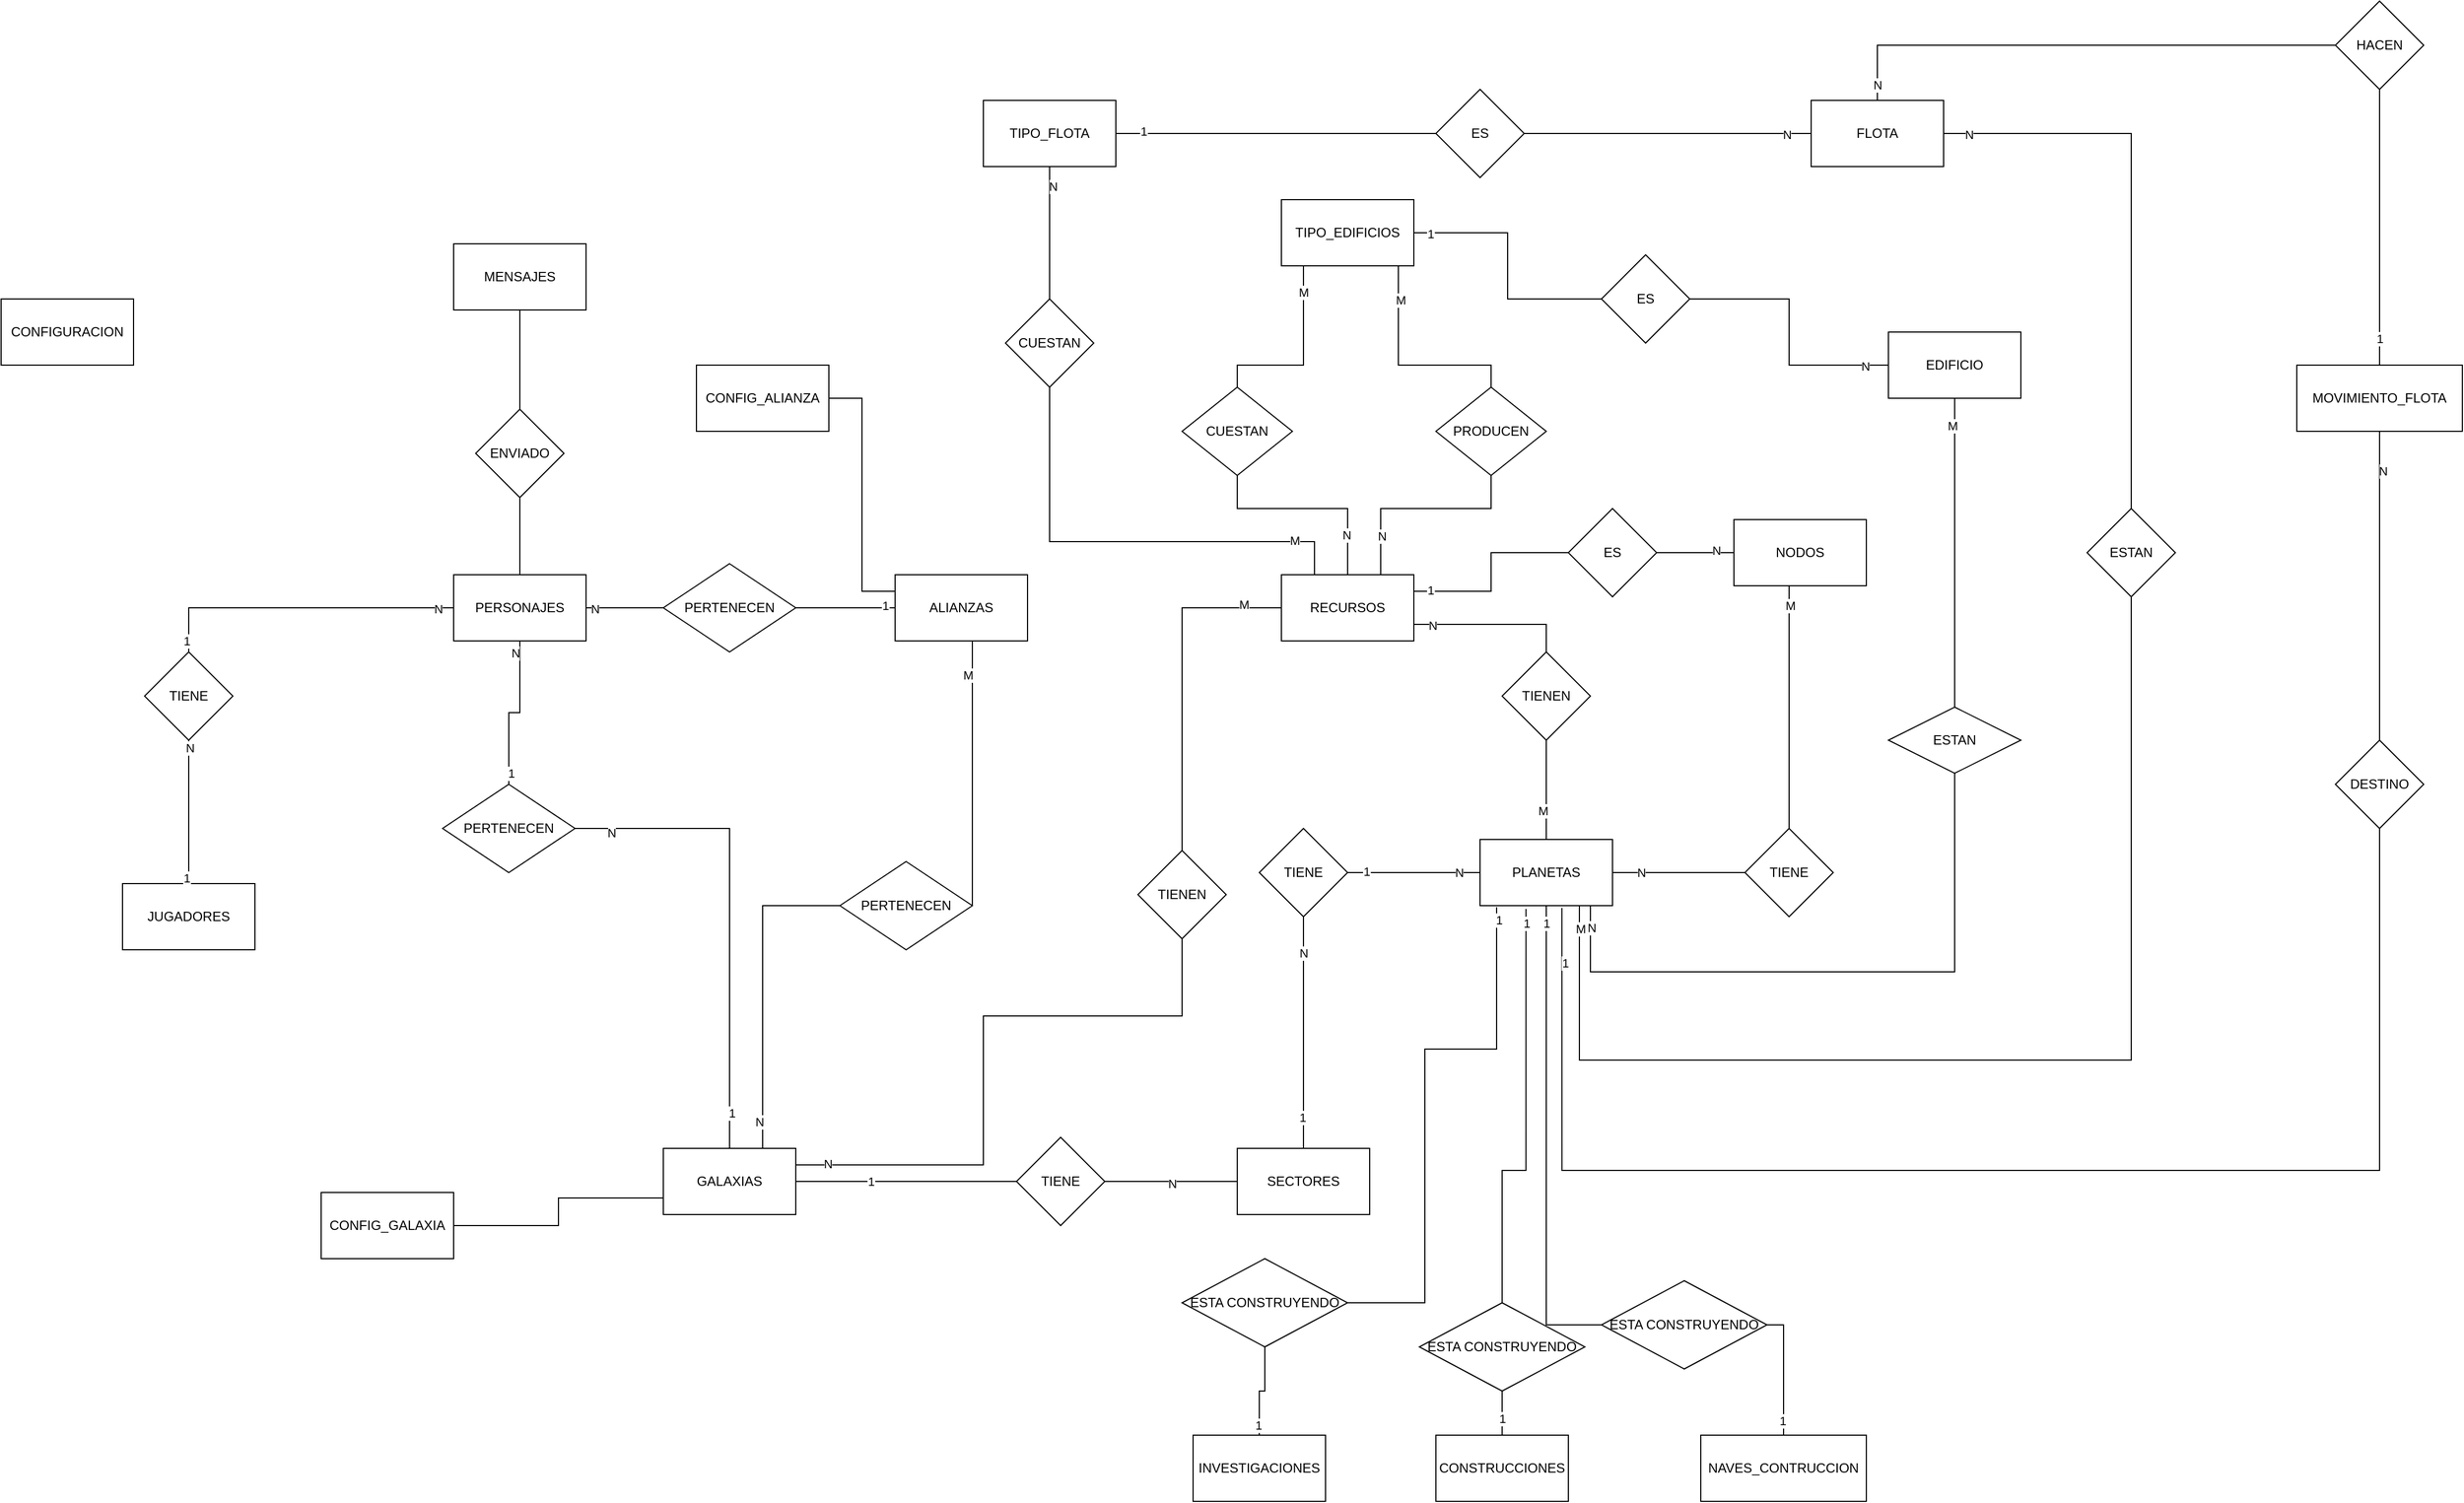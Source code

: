 <mxfile>
    <diagram id="THhVSTRgjEzpeDyun63p" name="Page-1">
        <mxGraphModel dx="1670" dy="1636" grid="1" gridSize="10" guides="1" tooltips="1" connect="1" arrows="1" fold="1" page="1" pageScale="1" pageWidth="827" pageHeight="1169" math="0" shadow="0">
            <root>
                <mxCell id="0"/>
                <mxCell id="1" parent="0"/>
                <mxCell id="2" style="edgeStyle=orthogonalEdgeStyle;rounded=0;orthogonalLoop=1;jettySize=auto;html=1;endArrow=none;endFill=0;" edge="1" parent="1" source="5" target="23">
                    <mxGeometry relative="1" as="geometry"/>
                </mxCell>
                <mxCell id="3" value="1" style="edgeLabel;html=1;align=center;verticalAlign=middle;resizable=0;points=[];" vertex="1" connectable="0" parent="2">
                    <mxGeometry x="-0.662" relative="1" as="geometry">
                        <mxPoint as="offset"/>
                    </mxGeometry>
                </mxCell>
                <mxCell id="4" value="N" style="edgeLabel;html=1;align=center;verticalAlign=middle;resizable=0;points=[];" vertex="1" connectable="0" parent="2">
                    <mxGeometry x="0.705" y="-2" relative="1" as="geometry">
                        <mxPoint as="offset"/>
                    </mxGeometry>
                </mxCell>
                <mxCell id="5" value="GALAXIAS" style="rounded=0;whiteSpace=wrap;html=1;" vertex="1" parent="1">
                    <mxGeometry y="610" width="120" height="60" as="geometry"/>
                </mxCell>
                <mxCell id="6" value="JUGADORES" style="rounded=0;whiteSpace=wrap;html=1;" vertex="1" parent="1">
                    <mxGeometry x="-490" y="370" width="120" height="60" as="geometry"/>
                </mxCell>
                <mxCell id="7" style="edgeStyle=orthogonalEdgeStyle;rounded=0;orthogonalLoop=1;jettySize=auto;html=1;entryX=0.5;entryY=0;entryDx=0;entryDy=0;endArrow=none;endFill=0;" edge="1" parent="1" source="105" target="6">
                    <mxGeometry relative="1" as="geometry"/>
                </mxCell>
                <mxCell id="8" value="1" style="edgeLabel;html=1;align=center;verticalAlign=middle;resizable=0;points=[];" vertex="1" connectable="0" parent="7">
                    <mxGeometry x="0.926" y="-2" relative="1" as="geometry">
                        <mxPoint as="offset"/>
                    </mxGeometry>
                </mxCell>
                <mxCell id="9" value="N" style="edgeLabel;html=1;align=center;verticalAlign=middle;resizable=0;points=[];" vertex="1" connectable="0" parent="7">
                    <mxGeometry x="-0.898" y="1" relative="1" as="geometry">
                        <mxPoint as="offset"/>
                    </mxGeometry>
                </mxCell>
                <mxCell id="10" style="edgeStyle=orthogonalEdgeStyle;rounded=0;orthogonalLoop=1;jettySize=auto;html=1;endArrow=none;endFill=0;" edge="1" parent="1" source="51" target="5">
                    <mxGeometry relative="1" as="geometry"/>
                </mxCell>
                <mxCell id="11" value="N" style="edgeLabel;html=1;align=center;verticalAlign=middle;resizable=0;points=[];" vertex="1" connectable="0" parent="10">
                    <mxGeometry x="-0.848" y="-4" relative="1" as="geometry">
                        <mxPoint as="offset"/>
                    </mxGeometry>
                </mxCell>
                <mxCell id="12" value="1" style="edgeLabel;html=1;align=center;verticalAlign=middle;resizable=0;points=[];" vertex="1" connectable="0" parent="10">
                    <mxGeometry x="0.848" y="2" relative="1" as="geometry">
                        <mxPoint as="offset"/>
                    </mxGeometry>
                </mxCell>
                <mxCell id="13" style="edgeStyle=orthogonalEdgeStyle;rounded=0;orthogonalLoop=1;jettySize=auto;html=1;entryX=0;entryY=0.5;entryDx=0;entryDy=0;endArrow=none;endFill=0;exitX=1;exitY=0.5;exitDx=0;exitDy=0;" edge="1" parent="1" source="57" target="19">
                    <mxGeometry relative="1" as="geometry">
                        <mxPoint x="230.0" y="120" as="sourcePoint"/>
                    </mxGeometry>
                </mxCell>
                <mxCell id="14" value="1" style="edgeLabel;html=1;align=center;verticalAlign=middle;resizable=0;points=[];" vertex="1" connectable="0" parent="13">
                    <mxGeometry x="0.787" y="2" relative="1" as="geometry">
                        <mxPoint as="offset"/>
                    </mxGeometry>
                </mxCell>
                <mxCell id="15" value="PERSONAJES" style="rounded=0;whiteSpace=wrap;html=1;" vertex="1" parent="1">
                    <mxGeometry x="-190" y="90" width="120" height="60" as="geometry"/>
                </mxCell>
                <mxCell id="16" style="edgeStyle=orthogonalEdgeStyle;rounded=0;orthogonalLoop=1;jettySize=auto;html=1;exitX=0.575;exitY=1;exitDx=0;exitDy=0;entryX=0.75;entryY=0;entryDx=0;entryDy=0;endArrow=none;endFill=0;exitPerimeter=0;" edge="1" parent="1" source="19" target="5">
                    <mxGeometry relative="1" as="geometry">
                        <Array as="points">
                            <mxPoint x="280" y="150"/>
                            <mxPoint x="280" y="390"/>
                            <mxPoint x="90" y="390"/>
                        </Array>
                    </mxGeometry>
                </mxCell>
                <mxCell id="17" value="N" style="edgeLabel;html=1;align=center;verticalAlign=middle;resizable=0;points=[];" vertex="1" connectable="0" parent="16">
                    <mxGeometry x="0.926" y="-3" relative="1" as="geometry">
                        <mxPoint as="offset"/>
                    </mxGeometry>
                </mxCell>
                <mxCell id="18" value="M" style="edgeLabel;html=1;align=center;verticalAlign=middle;resizable=0;points=[];" vertex="1" connectable="0" parent="16">
                    <mxGeometry x="-0.902" y="-4" relative="1" as="geometry">
                        <mxPoint as="offset"/>
                    </mxGeometry>
                </mxCell>
                <mxCell id="19" value="ALIANZAS" style="rounded=0;whiteSpace=wrap;html=1;" vertex="1" parent="1">
                    <mxGeometry x="210" y="90" width="120" height="60" as="geometry"/>
                </mxCell>
                <mxCell id="20" style="edgeStyle=orthogonalEdgeStyle;rounded=0;orthogonalLoop=1;jettySize=auto;html=1;endArrow=none;endFill=0;entryX=0;entryY=0.5;entryDx=0;entryDy=0;" edge="1" parent="1" source="101" target="26">
                    <mxGeometry relative="1" as="geometry"/>
                </mxCell>
                <mxCell id="21" value="1" style="edgeLabel;html=1;align=center;verticalAlign=middle;resizable=0;points=[];" vertex="1" connectable="0" parent="20">
                    <mxGeometry x="-0.729" y="1" relative="1" as="geometry">
                        <mxPoint as="offset"/>
                    </mxGeometry>
                </mxCell>
                <mxCell id="22" value="N" style="edgeLabel;html=1;align=center;verticalAlign=middle;resizable=0;points=[];" vertex="1" connectable="0" parent="20">
                    <mxGeometry x="0.686" relative="1" as="geometry">
                        <mxPoint as="offset"/>
                    </mxGeometry>
                </mxCell>
                <mxCell id="23" value="SECTORES" style="rounded=0;whiteSpace=wrap;html=1;" vertex="1" parent="1">
                    <mxGeometry x="520" y="610" width="120" height="60" as="geometry"/>
                </mxCell>
                <mxCell id="24" style="edgeStyle=orthogonalEdgeStyle;rounded=0;orthogonalLoop=1;jettySize=auto;html=1;entryX=0.5;entryY=1;entryDx=0;entryDy=0;endArrow=none;endFill=0;" edge="1" parent="1" target="78">
                    <mxGeometry relative="1" as="geometry">
                        <mxPoint x="840" y="390" as="sourcePoint"/>
                        <Array as="points">
                            <mxPoint x="840" y="450"/>
                            <mxPoint x="1170" y="450"/>
                        </Array>
                    </mxGeometry>
                </mxCell>
                <mxCell id="25" value="N" style="edgeLabel;html=1;align=center;verticalAlign=middle;resizable=0;points=[];" vertex="1" connectable="0" parent="24">
                    <mxGeometry x="-0.931" y="1" relative="1" as="geometry">
                        <mxPoint as="offset"/>
                    </mxGeometry>
                </mxCell>
                <mxCell id="26" value="PLANETAS" style="rounded=0;whiteSpace=wrap;html=1;" vertex="1" parent="1">
                    <mxGeometry x="740" y="330" width="120" height="60" as="geometry"/>
                </mxCell>
                <mxCell id="27" style="edgeStyle=orthogonalEdgeStyle;rounded=0;orthogonalLoop=1;jettySize=auto;html=1;endArrow=none;endFill=0;entryX=1;entryY=0.25;entryDx=0;entryDy=0;" edge="1" parent="1" source="33" target="5">
                    <mxGeometry relative="1" as="geometry">
                        <mxPoint x="480" y="310" as="targetPoint"/>
                        <Array as="points">
                            <mxPoint x="470" y="120"/>
                            <mxPoint x="470" y="490"/>
                            <mxPoint x="290" y="490"/>
                            <mxPoint x="290" y="625"/>
                        </Array>
                    </mxGeometry>
                </mxCell>
                <mxCell id="28" value="N" style="edgeLabel;html=1;align=center;verticalAlign=middle;resizable=0;points=[];" vertex="1" connectable="0" parent="27">
                    <mxGeometry x="0.939" y="-1" relative="1" as="geometry">
                        <mxPoint as="offset"/>
                    </mxGeometry>
                </mxCell>
                <mxCell id="29" value="M" style="edgeLabel;html=1;align=center;verticalAlign=middle;resizable=0;points=[];" vertex="1" connectable="0" parent="27">
                    <mxGeometry x="-0.927" y="-3" relative="1" as="geometry">
                        <mxPoint as="offset"/>
                    </mxGeometry>
                </mxCell>
                <mxCell id="30" style="edgeStyle=orthogonalEdgeStyle;rounded=0;orthogonalLoop=1;jettySize=auto;html=1;entryX=0.5;entryY=0;entryDx=0;entryDy=0;endArrow=none;endFill=0;exitX=1;exitY=0.75;exitDx=0;exitDy=0;" edge="1" parent="1" source="33" target="26">
                    <mxGeometry relative="1" as="geometry"/>
                </mxCell>
                <mxCell id="31" value="N" style="edgeLabel;html=1;align=center;verticalAlign=middle;resizable=0;points=[];" vertex="1" connectable="0" parent="30">
                    <mxGeometry x="-0.896" y="-1" relative="1" as="geometry">
                        <mxPoint as="offset"/>
                    </mxGeometry>
                </mxCell>
                <mxCell id="32" value="M" style="edgeLabel;html=1;align=center;verticalAlign=middle;resizable=0;points=[];" vertex="1" connectable="0" parent="30">
                    <mxGeometry x="0.835" y="-3" relative="1" as="geometry">
                        <mxPoint as="offset"/>
                    </mxGeometry>
                </mxCell>
                <mxCell id="33" value="RECURSOS" style="rounded=0;whiteSpace=wrap;html=1;" vertex="1" parent="1">
                    <mxGeometry x="560" y="90" width="120" height="60" as="geometry"/>
                </mxCell>
                <mxCell id="34" style="edgeStyle=orthogonalEdgeStyle;rounded=0;orthogonalLoop=1;jettySize=auto;html=1;exitX=0.25;exitY=1;exitDx=0;exitDy=0;entryX=0.5;entryY=0;entryDx=0;entryDy=0;endArrow=none;endFill=0;" edge="1" parent="1" source="40" target="33">
                    <mxGeometry relative="1" as="geometry">
                        <Array as="points">
                            <mxPoint x="580" y="-190"/>
                            <mxPoint x="580" y="-100"/>
                            <mxPoint x="520" y="-100"/>
                            <mxPoint x="520" y="30"/>
                            <mxPoint x="620" y="30"/>
                        </Array>
                    </mxGeometry>
                </mxCell>
                <mxCell id="35" value="N" style="edgeLabel;html=1;align=center;verticalAlign=middle;resizable=0;points=[];" vertex="1" connectable="0" parent="34">
                    <mxGeometry x="0.837" y="-1" relative="1" as="geometry">
                        <mxPoint as="offset"/>
                    </mxGeometry>
                </mxCell>
                <mxCell id="36" value="M" style="edgeLabel;html=1;align=center;verticalAlign=middle;resizable=0;points=[];" vertex="1" connectable="0" parent="34">
                    <mxGeometry x="-0.852" relative="1" as="geometry">
                        <mxPoint as="offset"/>
                    </mxGeometry>
                </mxCell>
                <mxCell id="37" style="edgeStyle=orthogonalEdgeStyle;rounded=0;orthogonalLoop=1;jettySize=auto;html=1;entryX=0.75;entryY=0;entryDx=0;entryDy=0;endArrow=none;endFill=0;" edge="1" parent="1" target="33">
                    <mxGeometry relative="1" as="geometry">
                        <mxPoint x="666" y="-190" as="sourcePoint"/>
                        <Array as="points">
                            <mxPoint x="666" y="-100"/>
                            <mxPoint x="750" y="-100"/>
                            <mxPoint x="750" y="30"/>
                            <mxPoint x="650" y="30"/>
                        </Array>
                    </mxGeometry>
                </mxCell>
                <mxCell id="38" value="N" style="edgeLabel;html=1;align=center;verticalAlign=middle;resizable=0;points=[];" vertex="1" connectable="0" parent="37">
                    <mxGeometry x="0.847" y="1" relative="1" as="geometry">
                        <mxPoint as="offset"/>
                    </mxGeometry>
                </mxCell>
                <mxCell id="39" value="M" style="edgeLabel;html=1;align=center;verticalAlign=middle;resizable=0;points=[];" vertex="1" connectable="0" parent="37">
                    <mxGeometry x="-0.82" y="2" relative="1" as="geometry">
                        <mxPoint y="-11.75" as="offset"/>
                    </mxGeometry>
                </mxCell>
                <mxCell id="40" value="TIPO_EDIFICIOS" style="rounded=0;whiteSpace=wrap;html=1;" vertex="1" parent="1">
                    <mxGeometry x="560" y="-250" width="120" height="60" as="geometry"/>
                </mxCell>
                <mxCell id="41" style="edgeStyle=orthogonalEdgeStyle;rounded=0;orthogonalLoop=1;jettySize=auto;html=1;entryX=0.5;entryY=0;entryDx=0;entryDy=0;endArrow=none;endFill=0;" edge="1" parent="1" source="45" target="84">
                    <mxGeometry relative="1" as="geometry"/>
                </mxCell>
                <mxCell id="42" value="N" style="edgeLabel;html=1;align=center;verticalAlign=middle;resizable=0;points=[];" vertex="1" connectable="0" parent="41">
                    <mxGeometry x="-0.704" y="3" relative="1" as="geometry">
                        <mxPoint as="offset"/>
                    </mxGeometry>
                </mxCell>
                <mxCell id="43" style="edgeStyle=orthogonalEdgeStyle;rounded=0;orthogonalLoop=1;jettySize=auto;html=1;entryX=0;entryY=0.5;entryDx=0;entryDy=0;endArrow=none;endFill=0;" edge="1" parent="1" source="45" target="91">
                    <mxGeometry relative="1" as="geometry"/>
                </mxCell>
                <mxCell id="44" value="1" style="edgeLabel;html=1;align=center;verticalAlign=middle;resizable=0;points=[];" vertex="1" connectable="0" parent="43">
                    <mxGeometry x="-0.834" y="2" relative="1" as="geometry">
                        <mxPoint x="1" as="offset"/>
                    </mxGeometry>
                </mxCell>
                <mxCell id="45" value="TIPO_FLOTA" style="rounded=0;whiteSpace=wrap;html=1;" vertex="1" parent="1">
                    <mxGeometry x="290" y="-340" width="120" height="60" as="geometry"/>
                </mxCell>
                <mxCell id="46" style="edgeStyle=orthogonalEdgeStyle;rounded=0;orthogonalLoop=1;jettySize=auto;html=1;entryX=0.5;entryY=0;entryDx=0;entryDy=0;endArrow=none;endFill=0;" edge="1" parent="1" source="48" target="100">
                    <mxGeometry relative="1" as="geometry"/>
                </mxCell>
                <mxCell id="47" value="N" style="edgeLabel;html=1;align=center;verticalAlign=middle;resizable=0;points=[];" vertex="1" connectable="0" parent="46">
                    <mxGeometry x="-0.748" y="3" relative="1" as="geometry">
                        <mxPoint as="offset"/>
                    </mxGeometry>
                </mxCell>
                <mxCell id="48" value="MOVIMIENTO_FLOTA" style="rounded=0;whiteSpace=wrap;html=1;" vertex="1" parent="1">
                    <mxGeometry x="1480" y="-100" width="150" height="60" as="geometry"/>
                </mxCell>
                <mxCell id="49" style="edgeStyle=orthogonalEdgeStyle;rounded=0;orthogonalLoop=1;jettySize=auto;html=1;entryX=0.5;entryY=0;entryDx=0;entryDy=0;endArrow=none;endFill=0;" edge="1" parent="1" source="109" target="15">
                    <mxGeometry relative="1" as="geometry"/>
                </mxCell>
                <mxCell id="50" value="MENSAJES" style="rounded=0;whiteSpace=wrap;html=1;" vertex="1" parent="1">
                    <mxGeometry x="-190" y="-210" width="120" height="60" as="geometry"/>
                </mxCell>
                <mxCell id="51" value="PERTENECEN" style="rhombus;whiteSpace=wrap;html=1;" vertex="1" parent="1">
                    <mxGeometry x="-200" y="280" width="120" height="80" as="geometry"/>
                </mxCell>
                <mxCell id="52" style="edgeStyle=orthogonalEdgeStyle;rounded=0;orthogonalLoop=1;jettySize=auto;html=1;endArrow=none;endFill=0;" edge="1" parent="1" source="15" target="51">
                    <mxGeometry relative="1" as="geometry">
                        <mxPoint x="19.941" y="150" as="sourcePoint"/>
                        <mxPoint x="99.941" y="360" as="targetPoint"/>
                    </mxGeometry>
                </mxCell>
                <mxCell id="53" value="N" style="edgeLabel;html=1;align=center;verticalAlign=middle;resizable=0;points=[];" vertex="1" connectable="0" parent="52">
                    <mxGeometry x="-0.848" y="-4" relative="1" as="geometry">
                        <mxPoint as="offset"/>
                    </mxGeometry>
                </mxCell>
                <mxCell id="54" value="1" style="edgeLabel;html=1;align=center;verticalAlign=middle;resizable=0;points=[];" vertex="1" connectable="0" parent="52">
                    <mxGeometry x="0.848" y="2" relative="1" as="geometry">
                        <mxPoint as="offset"/>
                    </mxGeometry>
                </mxCell>
                <mxCell id="55" style="edgeStyle=orthogonalEdgeStyle;rounded=0;orthogonalLoop=1;jettySize=auto;html=1;entryX=0;entryY=0.5;entryDx=0;entryDy=0;endArrow=none;endFill=0;" edge="1" parent="1" source="15" target="57">
                    <mxGeometry relative="1" as="geometry">
                        <mxPoint x="80.0" y="120" as="sourcePoint"/>
                        <mxPoint x="150.0" y="120" as="targetPoint"/>
                    </mxGeometry>
                </mxCell>
                <mxCell id="56" value="N" style="edgeLabel;html=1;align=center;verticalAlign=middle;resizable=0;points=[];" vertex="1" connectable="0" parent="55">
                    <mxGeometry x="-0.787" y="-1" relative="1" as="geometry">
                        <mxPoint as="offset"/>
                    </mxGeometry>
                </mxCell>
                <mxCell id="57" value="PERTENECEN" style="rhombus;whiteSpace=wrap;html=1;" vertex="1" parent="1">
                    <mxGeometry y="80" width="120" height="80" as="geometry"/>
                </mxCell>
                <mxCell id="58" value="TIENE" style="rhombus;whiteSpace=wrap;html=1;" vertex="1" parent="1">
                    <mxGeometry x="320" y="600" width="80" height="80" as="geometry"/>
                </mxCell>
                <mxCell id="59" style="edgeStyle=orthogonalEdgeStyle;rounded=0;orthogonalLoop=1;jettySize=auto;html=1;entryX=1;entryY=0.5;entryDx=0;entryDy=0;endArrow=none;endFill=0;" edge="1" parent="1" source="65" target="26">
                    <mxGeometry relative="1" as="geometry">
                        <Array as="points">
                            <mxPoint x="1020" y="360"/>
                        </Array>
                    </mxGeometry>
                </mxCell>
                <mxCell id="60" value="N" style="edgeLabel;html=1;align=center;verticalAlign=middle;resizable=0;points=[];" vertex="1" connectable="0" parent="59">
                    <mxGeometry x="0.876" relative="1" as="geometry">
                        <mxPoint as="offset"/>
                    </mxGeometry>
                </mxCell>
                <mxCell id="61" value="M" style="edgeLabel;html=1;align=center;verticalAlign=middle;resizable=0;points=[];" vertex="1" connectable="0" parent="59">
                    <mxGeometry x="-0.914" y="1" relative="1" as="geometry">
                        <mxPoint as="offset"/>
                    </mxGeometry>
                </mxCell>
                <mxCell id="62" style="edgeStyle=orthogonalEdgeStyle;rounded=0;orthogonalLoop=1;jettySize=auto;html=1;entryX=1;entryY=0.25;entryDx=0;entryDy=0;endArrow=none;endFill=0;" edge="1" parent="1" source="65" target="33">
                    <mxGeometry relative="1" as="geometry">
                        <Array as="points">
                            <mxPoint x="750" y="70"/>
                            <mxPoint x="750" y="105"/>
                        </Array>
                    </mxGeometry>
                </mxCell>
                <mxCell id="63" value="1" style="edgeLabel;html=1;align=center;verticalAlign=middle;resizable=0;points=[];" vertex="1" connectable="0" parent="62">
                    <mxGeometry x="0.908" y="-1" relative="1" as="geometry">
                        <mxPoint as="offset"/>
                    </mxGeometry>
                </mxCell>
                <mxCell id="64" value="N" style="edgeLabel;html=1;align=center;verticalAlign=middle;resizable=0;points=[];" vertex="1" connectable="0" parent="62">
                    <mxGeometry x="-0.901" y="-2" relative="1" as="geometry">
                        <mxPoint as="offset"/>
                    </mxGeometry>
                </mxCell>
                <mxCell id="65" value="NODOS" style="rounded=0;whiteSpace=wrap;html=1;" vertex="1" parent="1">
                    <mxGeometry x="970" y="40" width="120" height="60" as="geometry"/>
                </mxCell>
                <mxCell id="66" value="TIENE" style="rhombus;whiteSpace=wrap;html=1;" vertex="1" parent="1">
                    <mxGeometry x="980" y="320" width="80" height="80" as="geometry"/>
                </mxCell>
                <mxCell id="67" value="ES" style="rhombus;whiteSpace=wrap;html=1;" vertex="1" parent="1">
                    <mxGeometry x="820" y="30" width="80" height="80" as="geometry"/>
                </mxCell>
                <mxCell id="68" value="PERTENECEN" style="rhombus;whiteSpace=wrap;html=1;" vertex="1" parent="1">
                    <mxGeometry x="160" y="350" width="120" height="80" as="geometry"/>
                </mxCell>
                <mxCell id="69" value="TIENEN" style="rhombus;whiteSpace=wrap;html=1;" vertex="1" parent="1">
                    <mxGeometry x="430" y="340" width="80" height="80" as="geometry"/>
                </mxCell>
                <mxCell id="70" value="TIENEN" style="rhombus;whiteSpace=wrap;html=1;" vertex="1" parent="1">
                    <mxGeometry x="760" y="160" width="80" height="80" as="geometry"/>
                </mxCell>
                <mxCell id="71" value="PRODUCEN" style="rhombus;whiteSpace=wrap;html=1;" vertex="1" parent="1">
                    <mxGeometry x="700" y="-80" width="100" height="80" as="geometry"/>
                </mxCell>
                <mxCell id="72" value="CUESTAN" style="rhombus;whiteSpace=wrap;html=1;" vertex="1" parent="1">
                    <mxGeometry x="470" y="-80" width="100" height="80" as="geometry"/>
                </mxCell>
                <mxCell id="73" style="edgeStyle=orthogonalEdgeStyle;rounded=0;orthogonalLoop=1;jettySize=auto;html=1;entryX=1;entryY=0.5;entryDx=0;entryDy=0;endArrow=none;endFill=0;" edge="1" parent="1" source="79" target="40">
                    <mxGeometry relative="1" as="geometry"/>
                </mxCell>
                <mxCell id="74" value="1" style="edgeLabel;html=1;align=center;verticalAlign=middle;resizable=0;points=[];" vertex="1" connectable="0" parent="73">
                    <mxGeometry x="0.87" y="1" relative="1" as="geometry">
                        <mxPoint as="offset"/>
                    </mxGeometry>
                </mxCell>
                <mxCell id="75" value="EDIFICIO" style="rounded=0;whiteSpace=wrap;html=1;" vertex="1" parent="1">
                    <mxGeometry x="1110" y="-130" width="120" height="60" as="geometry"/>
                </mxCell>
                <mxCell id="76" style="edgeStyle=orthogonalEdgeStyle;rounded=0;orthogonalLoop=1;jettySize=auto;html=1;entryX=0.5;entryY=1;entryDx=0;entryDy=0;endArrow=none;endFill=0;" edge="1" parent="1" source="78" target="75">
                    <mxGeometry relative="1" as="geometry"/>
                </mxCell>
                <mxCell id="77" value="M" style="edgeLabel;html=1;align=center;verticalAlign=middle;resizable=0;points=[];" vertex="1" connectable="0" parent="76">
                    <mxGeometry x="0.821" y="2" relative="1" as="geometry">
                        <mxPoint as="offset"/>
                    </mxGeometry>
                </mxCell>
                <mxCell id="78" value="ESTAN" style="rhombus;whiteSpace=wrap;html=1;" vertex="1" parent="1">
                    <mxGeometry x="1110" y="210" width="120" height="60" as="geometry"/>
                </mxCell>
                <mxCell id="79" value="ES" style="rhombus;whiteSpace=wrap;html=1;" vertex="1" parent="1">
                    <mxGeometry x="850" y="-200" width="80" height="80" as="geometry"/>
                </mxCell>
                <mxCell id="80" style="edgeStyle=orthogonalEdgeStyle;rounded=0;orthogonalLoop=1;jettySize=auto;html=1;entryX=1;entryY=0.5;entryDx=0;entryDy=0;endArrow=none;endFill=0;" edge="1" parent="1" source="75" target="79">
                    <mxGeometry relative="1" as="geometry">
                        <mxPoint x="1110" y="-100" as="sourcePoint"/>
                        <mxPoint x="680" y="-220" as="targetPoint"/>
                    </mxGeometry>
                </mxCell>
                <mxCell id="81" value="N" style="edgeLabel;html=1;align=center;verticalAlign=middle;resizable=0;points=[];" vertex="1" connectable="0" parent="80">
                    <mxGeometry x="-0.825" y="1" relative="1" as="geometry">
                        <mxPoint as="offset"/>
                    </mxGeometry>
                </mxCell>
                <mxCell id="82" style="edgeStyle=orthogonalEdgeStyle;rounded=0;orthogonalLoop=1;jettySize=auto;html=1;entryX=0.25;entryY=0;entryDx=0;entryDy=0;endArrow=none;endFill=0;" edge="1" parent="1" source="84" target="33">
                    <mxGeometry relative="1" as="geometry">
                        <Array as="points">
                            <mxPoint x="350" y="60"/>
                            <mxPoint x="590" y="60"/>
                        </Array>
                    </mxGeometry>
                </mxCell>
                <mxCell id="83" value="M" style="edgeLabel;html=1;align=center;verticalAlign=middle;resizable=0;points=[];" vertex="1" connectable="0" parent="82">
                    <mxGeometry x="0.77" y="1" relative="1" as="geometry">
                        <mxPoint x="-1" as="offset"/>
                    </mxGeometry>
                </mxCell>
                <mxCell id="84" value="CUESTAN" style="rhombus;whiteSpace=wrap;html=1;" vertex="1" parent="1">
                    <mxGeometry x="310" y="-160" width="80" height="80" as="geometry"/>
                </mxCell>
                <mxCell id="85" style="edgeStyle=orthogonalEdgeStyle;rounded=0;orthogonalLoop=1;jettySize=auto;html=1;endArrow=none;endFill=0;entryX=0.75;entryY=1;entryDx=0;entryDy=0;" edge="1" parent="1" source="88" target="26">
                    <mxGeometry relative="1" as="geometry">
                        <mxPoint x="830" y="392" as="targetPoint"/>
                        <Array as="points">
                            <mxPoint x="1330" y="-310"/>
                            <mxPoint x="1330" y="530"/>
                            <mxPoint x="830" y="530"/>
                        </Array>
                    </mxGeometry>
                </mxCell>
                <mxCell id="86" value="N" style="edgeLabel;html=1;align=center;verticalAlign=middle;resizable=0;points=[];" vertex="1" connectable="0" parent="85">
                    <mxGeometry x="-0.973" y="-1" relative="1" as="geometry">
                        <mxPoint as="offset"/>
                    </mxGeometry>
                </mxCell>
                <mxCell id="87" value="M" style="edgeLabel;html=1;align=center;verticalAlign=middle;resizable=0;points=[];" vertex="1" connectable="0" parent="85">
                    <mxGeometry x="0.976" y="-1" relative="1" as="geometry">
                        <mxPoint y="1" as="offset"/>
                    </mxGeometry>
                </mxCell>
                <mxCell id="88" value="FLOTA" style="rounded=0;whiteSpace=wrap;html=1;" vertex="1" parent="1">
                    <mxGeometry x="1040" y="-340" width="120" height="60" as="geometry"/>
                </mxCell>
                <mxCell id="89" style="edgeStyle=orthogonalEdgeStyle;rounded=0;orthogonalLoop=1;jettySize=auto;html=1;entryX=0;entryY=0.5;entryDx=0;entryDy=0;endArrow=none;endFill=0;" edge="1" parent="1" source="91" target="88">
                    <mxGeometry relative="1" as="geometry"/>
                </mxCell>
                <mxCell id="90" value="N" style="edgeLabel;html=1;align=center;verticalAlign=middle;resizable=0;points=[];" vertex="1" connectable="0" parent="89">
                    <mxGeometry x="0.828" y="-1" relative="1" as="geometry">
                        <mxPoint as="offset"/>
                    </mxGeometry>
                </mxCell>
                <mxCell id="91" value="ES" style="rhombus;whiteSpace=wrap;html=1;" vertex="1" parent="1">
                    <mxGeometry x="700" y="-350" width="80" height="80" as="geometry"/>
                </mxCell>
                <mxCell id="92" value="ESTAN" style="rhombus;whiteSpace=wrap;html=1;" vertex="1" parent="1">
                    <mxGeometry x="1290" y="30" width="80" height="80" as="geometry"/>
                </mxCell>
                <mxCell id="93" style="edgeStyle=orthogonalEdgeStyle;rounded=0;orthogonalLoop=1;jettySize=auto;html=1;entryX=0.5;entryY=0;entryDx=0;entryDy=0;endArrow=none;endFill=0;" edge="1" parent="1" source="97" target="88">
                    <mxGeometry relative="1" as="geometry"/>
                </mxCell>
                <mxCell id="94" value="N" style="edgeLabel;html=1;align=center;verticalAlign=middle;resizable=0;points=[];" vertex="1" connectable="0" parent="93">
                    <mxGeometry x="0.94" relative="1" as="geometry">
                        <mxPoint as="offset"/>
                    </mxGeometry>
                </mxCell>
                <mxCell id="95" style="edgeStyle=orthogonalEdgeStyle;rounded=0;orthogonalLoop=1;jettySize=auto;html=1;entryX=0.5;entryY=0;entryDx=0;entryDy=0;endArrow=none;endFill=0;" edge="1" parent="1" source="97" target="48">
                    <mxGeometry relative="1" as="geometry"/>
                </mxCell>
                <mxCell id="96" value="1" style="edgeLabel;html=1;align=center;verticalAlign=middle;resizable=0;points=[];" vertex="1" connectable="0" parent="95">
                    <mxGeometry x="0.808" relative="1" as="geometry">
                        <mxPoint as="offset"/>
                    </mxGeometry>
                </mxCell>
                <mxCell id="97" value="HACEN" style="rhombus;whiteSpace=wrap;html=1;" vertex="1" parent="1">
                    <mxGeometry x="1515" y="-430" width="80" height="80" as="geometry"/>
                </mxCell>
                <mxCell id="98" style="edgeStyle=orthogonalEdgeStyle;rounded=0;orthogonalLoop=1;jettySize=auto;html=1;endArrow=none;endFill=0;exitX=0.5;exitY=1;exitDx=0;exitDy=0;entryX=0.618;entryY=1.036;entryDx=0;entryDy=0;entryPerimeter=0;" edge="1" parent="1" source="100" target="26">
                    <mxGeometry relative="1" as="geometry">
                        <mxPoint x="1680" y="725.714" as="targetPoint"/>
                        <Array as="points">
                            <mxPoint x="1555" y="630"/>
                            <mxPoint x="814" y="630"/>
                        </Array>
                    </mxGeometry>
                </mxCell>
                <mxCell id="99" value="1" style="edgeLabel;html=1;align=center;verticalAlign=middle;resizable=0;points=[];" vertex="1" connectable="0" parent="98">
                    <mxGeometry x="0.923" y="-3" relative="1" as="geometry">
                        <mxPoint as="offset"/>
                    </mxGeometry>
                </mxCell>
                <mxCell id="100" value="DESTINO" style="rhombus;whiteSpace=wrap;html=1;" vertex="1" parent="1">
                    <mxGeometry x="1515" y="240" width="80" height="80" as="geometry"/>
                </mxCell>
                <mxCell id="101" value="TIENE" style="rhombus;whiteSpace=wrap;html=1;" vertex="1" parent="1">
                    <mxGeometry x="540" y="320" width="80" height="80" as="geometry"/>
                </mxCell>
                <mxCell id="102" style="edgeStyle=orthogonalEdgeStyle;rounded=0;orthogonalLoop=1;jettySize=auto;html=1;endArrow=none;endFill=0;entryX=0.5;entryY=1;entryDx=0;entryDy=0;exitX=0.5;exitY=0;exitDx=0;exitDy=0;" edge="1" parent="1" source="23" target="101">
                    <mxGeometry relative="1" as="geometry">
                        <mxPoint x="670" y="640" as="sourcePoint"/>
                        <mxPoint x="754.4" y="390.96" as="targetPoint"/>
                    </mxGeometry>
                </mxCell>
                <mxCell id="103" value="1" style="edgeLabel;html=1;align=center;verticalAlign=middle;resizable=0;points=[];" vertex="1" connectable="0" parent="102">
                    <mxGeometry x="-0.729" y="1" relative="1" as="geometry">
                        <mxPoint as="offset"/>
                    </mxGeometry>
                </mxCell>
                <mxCell id="104" value="N" style="edgeLabel;html=1;align=center;verticalAlign=middle;resizable=0;points=[];" vertex="1" connectable="0" parent="102">
                    <mxGeometry x="0.686" relative="1" as="geometry">
                        <mxPoint as="offset"/>
                    </mxGeometry>
                </mxCell>
                <mxCell id="105" value="TIENE" style="rhombus;whiteSpace=wrap;html=1;" vertex="1" parent="1">
                    <mxGeometry x="-470" y="160" width="80" height="80" as="geometry"/>
                </mxCell>
                <mxCell id="106" style="edgeStyle=orthogonalEdgeStyle;rounded=0;orthogonalLoop=1;jettySize=auto;html=1;entryX=0.5;entryY=0;entryDx=0;entryDy=0;endArrow=none;endFill=0;" edge="1" parent="1" source="15" target="105">
                    <mxGeometry relative="1" as="geometry">
                        <mxPoint x="-190" y="120" as="sourcePoint"/>
                        <mxPoint x="-430" y="370" as="targetPoint"/>
                    </mxGeometry>
                </mxCell>
                <mxCell id="107" value="1" style="edgeLabel;html=1;align=center;verticalAlign=middle;resizable=0;points=[];" vertex="1" connectable="0" parent="106">
                    <mxGeometry x="0.926" y="-2" relative="1" as="geometry">
                        <mxPoint as="offset"/>
                    </mxGeometry>
                </mxCell>
                <mxCell id="108" value="N" style="edgeLabel;html=1;align=center;verticalAlign=middle;resizable=0;points=[];" vertex="1" connectable="0" parent="106">
                    <mxGeometry x="-0.898" y="1" relative="1" as="geometry">
                        <mxPoint as="offset"/>
                    </mxGeometry>
                </mxCell>
                <mxCell id="109" value="ENVIADO" style="rhombus;whiteSpace=wrap;html=1;" vertex="1" parent="1">
                    <mxGeometry x="-170" y="-60" width="80" height="80" as="geometry"/>
                </mxCell>
                <mxCell id="110" style="edgeStyle=orthogonalEdgeStyle;rounded=0;orthogonalLoop=1;jettySize=auto;html=1;entryX=0.5;entryY=0;entryDx=0;entryDy=0;endArrow=none;endFill=0;" edge="1" parent="1" source="50" target="109">
                    <mxGeometry relative="1" as="geometry">
                        <mxPoint x="-40" y="-130" as="sourcePoint"/>
                        <mxPoint x="-130" y="90" as="targetPoint"/>
                    </mxGeometry>
                </mxCell>
                <mxCell id="111" style="edgeStyle=orthogonalEdgeStyle;rounded=0;orthogonalLoop=1;jettySize=auto;html=1;entryX=0;entryY=0.25;entryDx=0;entryDy=0;endArrow=none;endFill=0;" edge="1" parent="1" source="112" target="19">
                    <mxGeometry relative="1" as="geometry"/>
                </mxCell>
                <mxCell id="112" value="CONFIG_ALIANZA" style="rounded=0;whiteSpace=wrap;html=1;" vertex="1" parent="1">
                    <mxGeometry x="30" y="-100" width="120" height="60" as="geometry"/>
                </mxCell>
                <mxCell id="113" style="edgeStyle=orthogonalEdgeStyle;rounded=0;orthogonalLoop=1;jettySize=auto;html=1;entryX=0;entryY=0.75;entryDx=0;entryDy=0;endArrow=none;endFill=0;" edge="1" parent="1" source="114" target="5">
                    <mxGeometry relative="1" as="geometry"/>
                </mxCell>
                <mxCell id="114" value="CONFIG_GALAXIA" style="rounded=0;whiteSpace=wrap;html=1;" vertex="1" parent="1">
                    <mxGeometry x="-310" y="650" width="120" height="60" as="geometry"/>
                </mxCell>
                <mxCell id="115" style="edgeStyle=orthogonalEdgeStyle;rounded=0;orthogonalLoop=1;jettySize=auto;html=1;entryX=0.125;entryY=1.022;entryDx=0;entryDy=0;entryPerimeter=0;endArrow=none;endFill=0;" edge="1" parent="1" source="130" target="26">
                    <mxGeometry relative="1" as="geometry">
                        <Array as="points">
                            <mxPoint x="690" y="750"/>
                            <mxPoint x="690" y="520"/>
                            <mxPoint x="755" y="520"/>
                        </Array>
                    </mxGeometry>
                </mxCell>
                <mxCell id="116" value="1" style="edgeLabel;html=1;align=center;verticalAlign=middle;resizable=0;points=[];" vertex="1" connectable="0" parent="115">
                    <mxGeometry x="0.953" y="-2" relative="1" as="geometry">
                        <mxPoint as="offset"/>
                    </mxGeometry>
                </mxCell>
                <mxCell id="117" value="INVESTIGACIONES" style="rounded=0;whiteSpace=wrap;html=1;" vertex="1" parent="1">
                    <mxGeometry x="480" y="870" width="120" height="60" as="geometry"/>
                </mxCell>
                <mxCell id="118" style="edgeStyle=orthogonalEdgeStyle;rounded=0;orthogonalLoop=1;jettySize=auto;html=1;entryX=0.347;entryY=1.05;entryDx=0;entryDy=0;entryPerimeter=0;endArrow=none;endFill=0;" edge="1" parent="1" source="121" target="26">
                    <mxGeometry relative="1" as="geometry"/>
                </mxCell>
                <mxCell id="119" value="1" style="edgeLabel;html=1;align=center;verticalAlign=middle;resizable=0;points=[];" vertex="1" connectable="0" parent="118">
                    <mxGeometry x="-0.939" relative="1" as="geometry">
                        <mxPoint as="offset"/>
                    </mxGeometry>
                </mxCell>
                <mxCell id="120" value="1" style="edgeLabel;html=1;align=center;verticalAlign=middle;resizable=0;points=[];" vertex="1" connectable="0" parent="118">
                    <mxGeometry x="0.947" relative="1" as="geometry">
                        <mxPoint as="offset"/>
                    </mxGeometry>
                </mxCell>
                <mxCell id="121" value="CONSTRUCCIONES" style="rounded=0;whiteSpace=wrap;html=1;" vertex="1" parent="1">
                    <mxGeometry x="700" y="870" width="120" height="60" as="geometry"/>
                </mxCell>
                <mxCell id="122" style="edgeStyle=orthogonalEdgeStyle;rounded=0;orthogonalLoop=1;jettySize=auto;html=1;entryX=0.5;entryY=1;entryDx=0;entryDy=0;endArrow=none;endFill=0;" edge="1" parent="1" source="125" target="26">
                    <mxGeometry relative="1" as="geometry">
                        <Array as="points">
                            <mxPoint x="1015" y="770"/>
                            <mxPoint x="800" y="770"/>
                        </Array>
                    </mxGeometry>
                </mxCell>
                <mxCell id="123" value="1" style="edgeLabel;html=1;align=center;verticalAlign=middle;resizable=0;points=[];" vertex="1" connectable="0" parent="122">
                    <mxGeometry x="0.954" relative="1" as="geometry">
                        <mxPoint as="offset"/>
                    </mxGeometry>
                </mxCell>
                <mxCell id="124" value="1" style="edgeLabel;html=1;align=center;verticalAlign=middle;resizable=0;points=[];" vertex="1" connectable="0" parent="122">
                    <mxGeometry x="-0.963" y="1" relative="1" as="geometry">
                        <mxPoint as="offset"/>
                    </mxGeometry>
                </mxCell>
                <mxCell id="125" value="NAVES_CONTRUCCION" style="rounded=0;whiteSpace=wrap;html=1;" vertex="1" parent="1">
                    <mxGeometry x="940" y="870" width="150" height="60" as="geometry"/>
                </mxCell>
                <mxCell id="126" value="ESTA CONSTRUYENDO" style="rhombus;whiteSpace=wrap;html=1;" vertex="1" parent="1">
                    <mxGeometry x="850" y="730" width="150" height="80" as="geometry"/>
                </mxCell>
                <mxCell id="127" value="ESTA CONSTRUYENDO" style="rhombus;whiteSpace=wrap;html=1;" vertex="1" parent="1">
                    <mxGeometry x="685" y="750" width="150" height="80" as="geometry"/>
                </mxCell>
                <mxCell id="128" style="edgeStyle=orthogonalEdgeStyle;rounded=0;orthogonalLoop=1;jettySize=auto;html=1;entryX=0.5;entryY=0;entryDx=0;entryDy=0;endArrow=none;endFill=0;" edge="1" parent="1" source="130" target="117">
                    <mxGeometry relative="1" as="geometry"/>
                </mxCell>
                <mxCell id="129" value="1" style="edgeLabel;html=1;align=center;verticalAlign=middle;resizable=0;points=[];" vertex="1" connectable="0" parent="128">
                    <mxGeometry x="0.776" y="-1" relative="1" as="geometry">
                        <mxPoint as="offset"/>
                    </mxGeometry>
                </mxCell>
                <mxCell id="130" value="ESTA CONSTRUYENDO" style="rhombus;whiteSpace=wrap;html=1;" vertex="1" parent="1">
                    <mxGeometry x="470" y="710" width="150" height="80" as="geometry"/>
                </mxCell>
                <mxCell id="131" value="CONFIGURACION" style="rounded=0;whiteSpace=wrap;html=1;" vertex="1" parent="1">
                    <mxGeometry x="-600" y="-160" width="120" height="60" as="geometry"/>
                </mxCell>
            </root>
        </mxGraphModel>
    </diagram>
</mxfile>